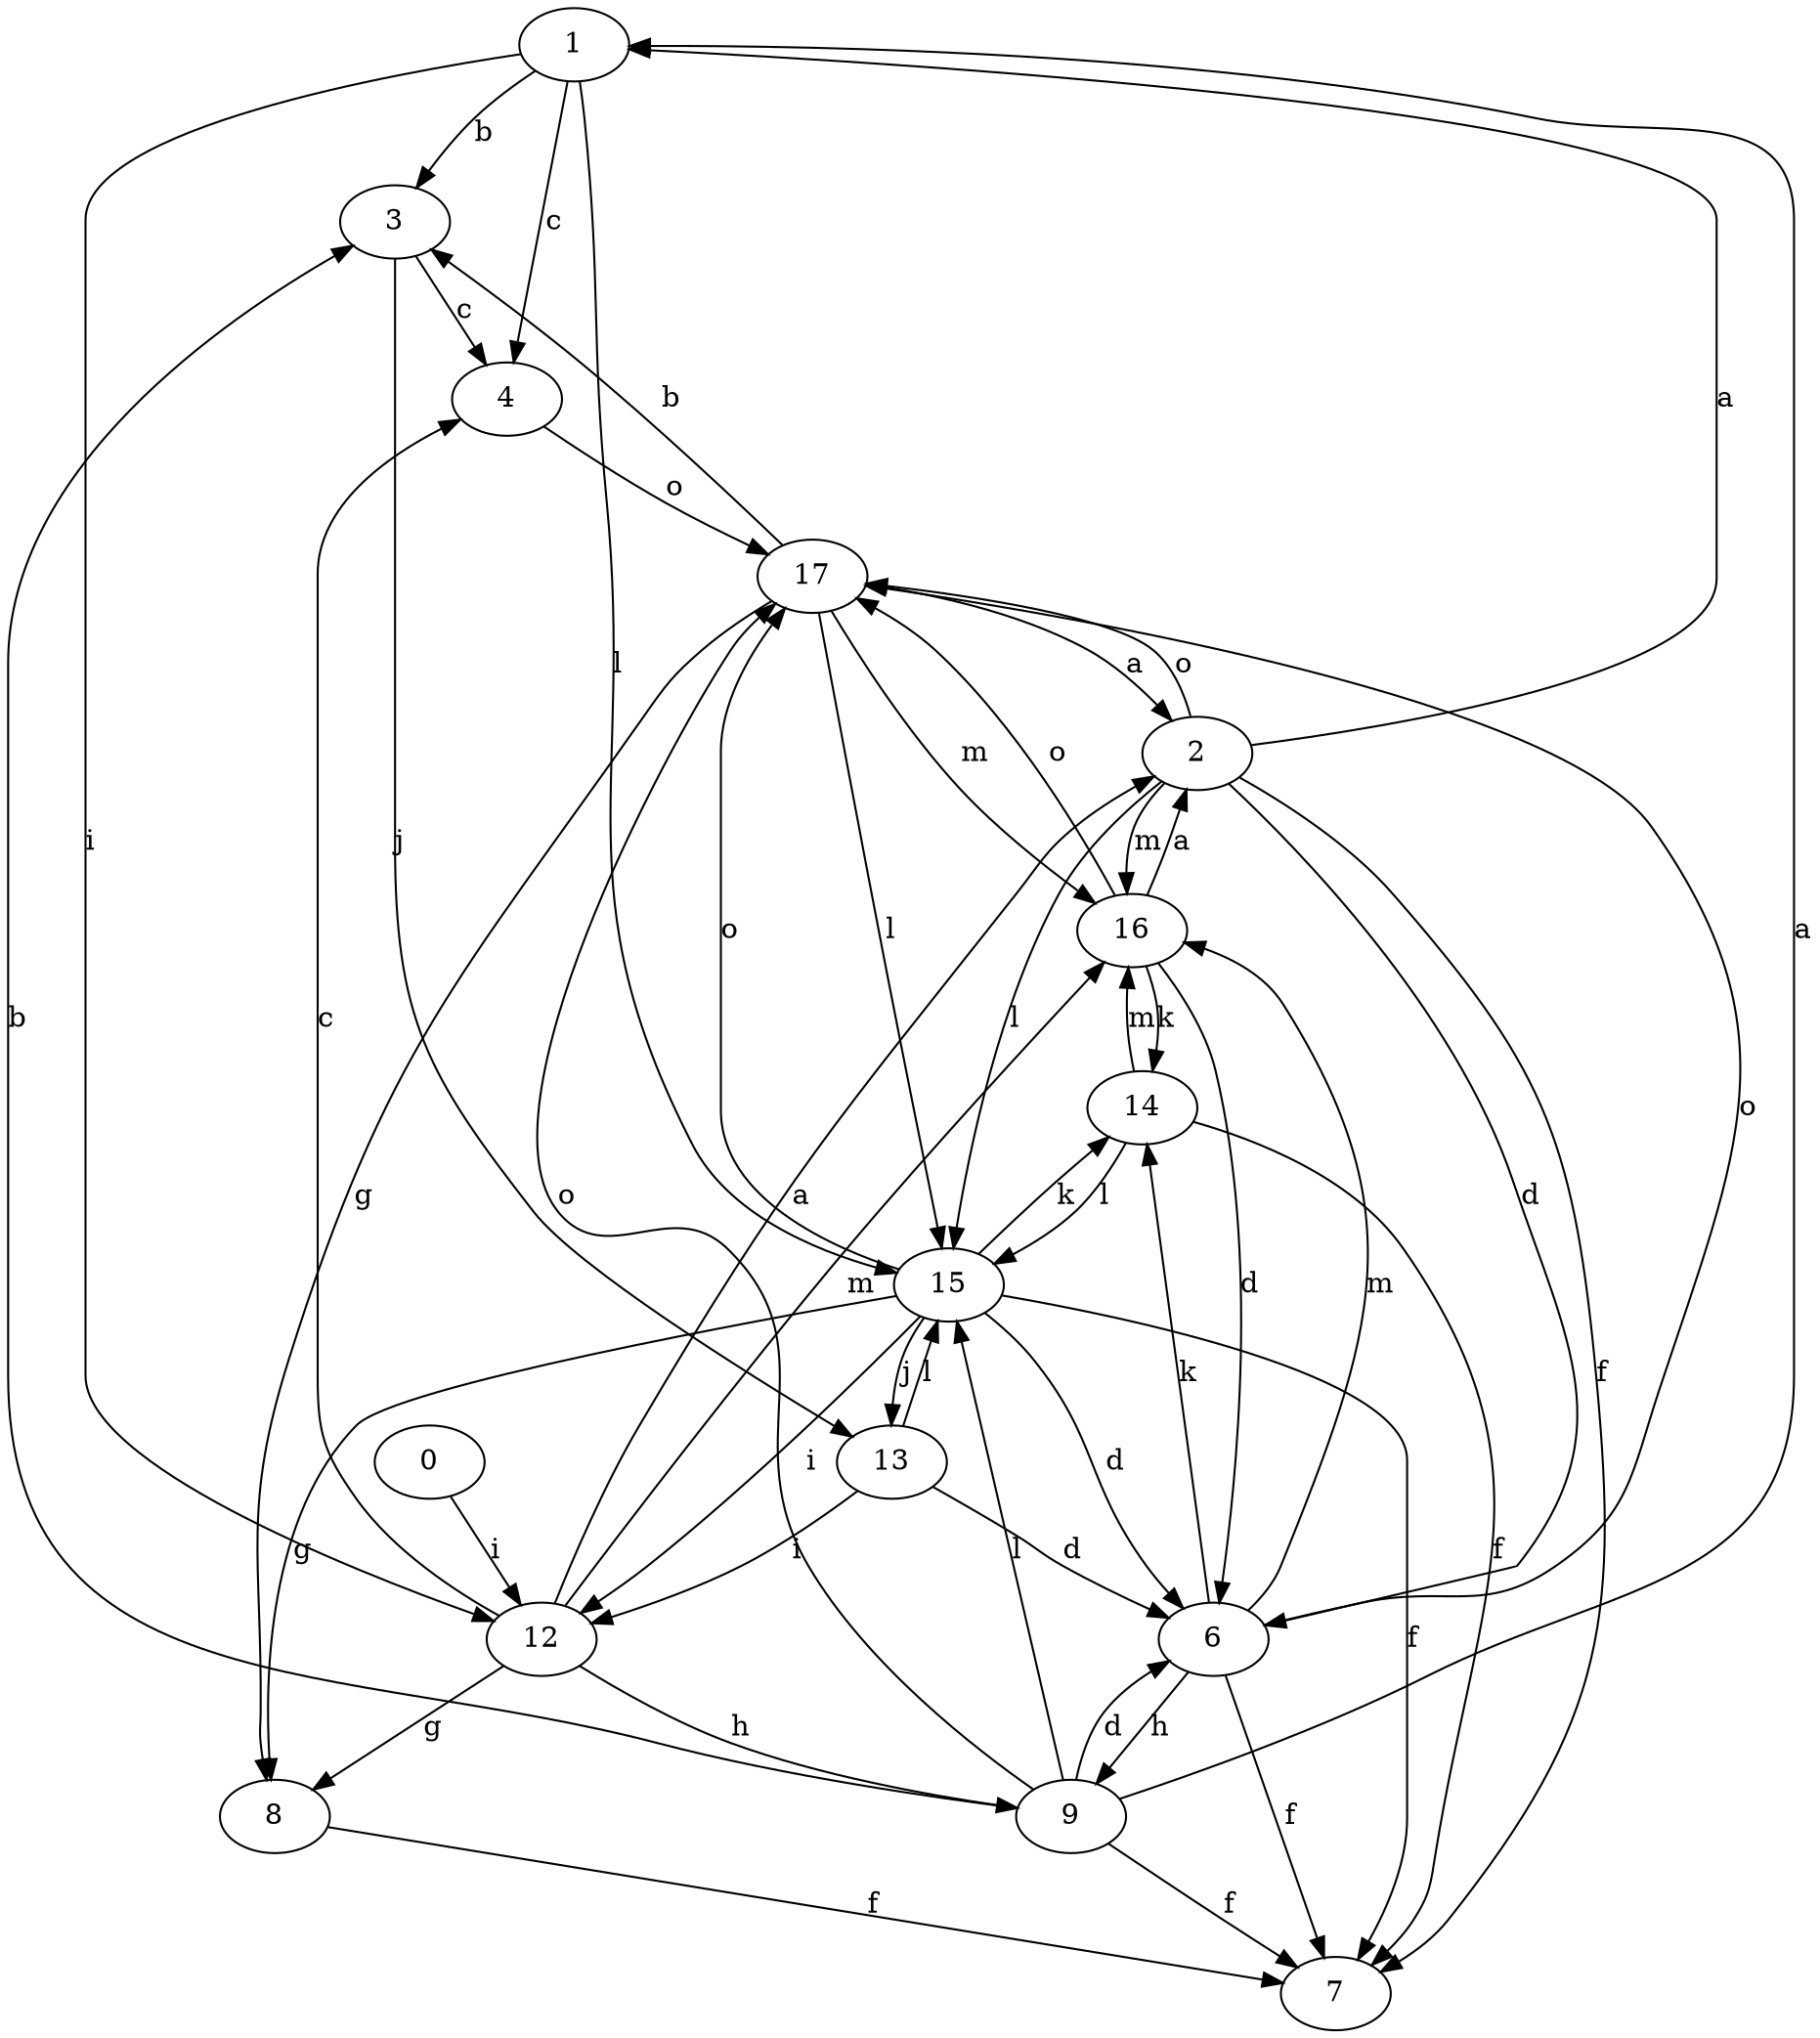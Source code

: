 strict digraph  {
1;
2;
0;
3;
4;
6;
7;
8;
9;
12;
13;
14;
15;
16;
17;
1 -> 3  [label=b];
1 -> 4  [label=c];
1 -> 12  [label=i];
1 -> 15  [label=l];
2 -> 1  [label=a];
2 -> 6  [label=d];
2 -> 7  [label=f];
2 -> 15  [label=l];
2 -> 16  [label=m];
2 -> 17  [label=o];
0 -> 12  [label=i];
3 -> 4  [label=c];
3 -> 13  [label=j];
4 -> 17  [label=o];
6 -> 7  [label=f];
6 -> 9  [label=h];
6 -> 14  [label=k];
6 -> 16  [label=m];
6 -> 17  [label=o];
8 -> 7  [label=f];
9 -> 1  [label=a];
9 -> 3  [label=b];
9 -> 6  [label=d];
9 -> 7  [label=f];
9 -> 15  [label=l];
9 -> 17  [label=o];
12 -> 2  [label=a];
12 -> 4  [label=c];
12 -> 8  [label=g];
12 -> 9  [label=h];
12 -> 16  [label=m];
13 -> 6  [label=d];
13 -> 12  [label=i];
13 -> 15  [label=l];
14 -> 7  [label=f];
14 -> 15  [label=l];
14 -> 16  [label=m];
15 -> 6  [label=d];
15 -> 7  [label=f];
15 -> 8  [label=g];
15 -> 12  [label=i];
15 -> 13  [label=j];
15 -> 14  [label=k];
15 -> 17  [label=o];
16 -> 2  [label=a];
16 -> 6  [label=d];
16 -> 14  [label=k];
16 -> 17  [label=o];
17 -> 2  [label=a];
17 -> 3  [label=b];
17 -> 8  [label=g];
17 -> 15  [label=l];
17 -> 16  [label=m];
}
